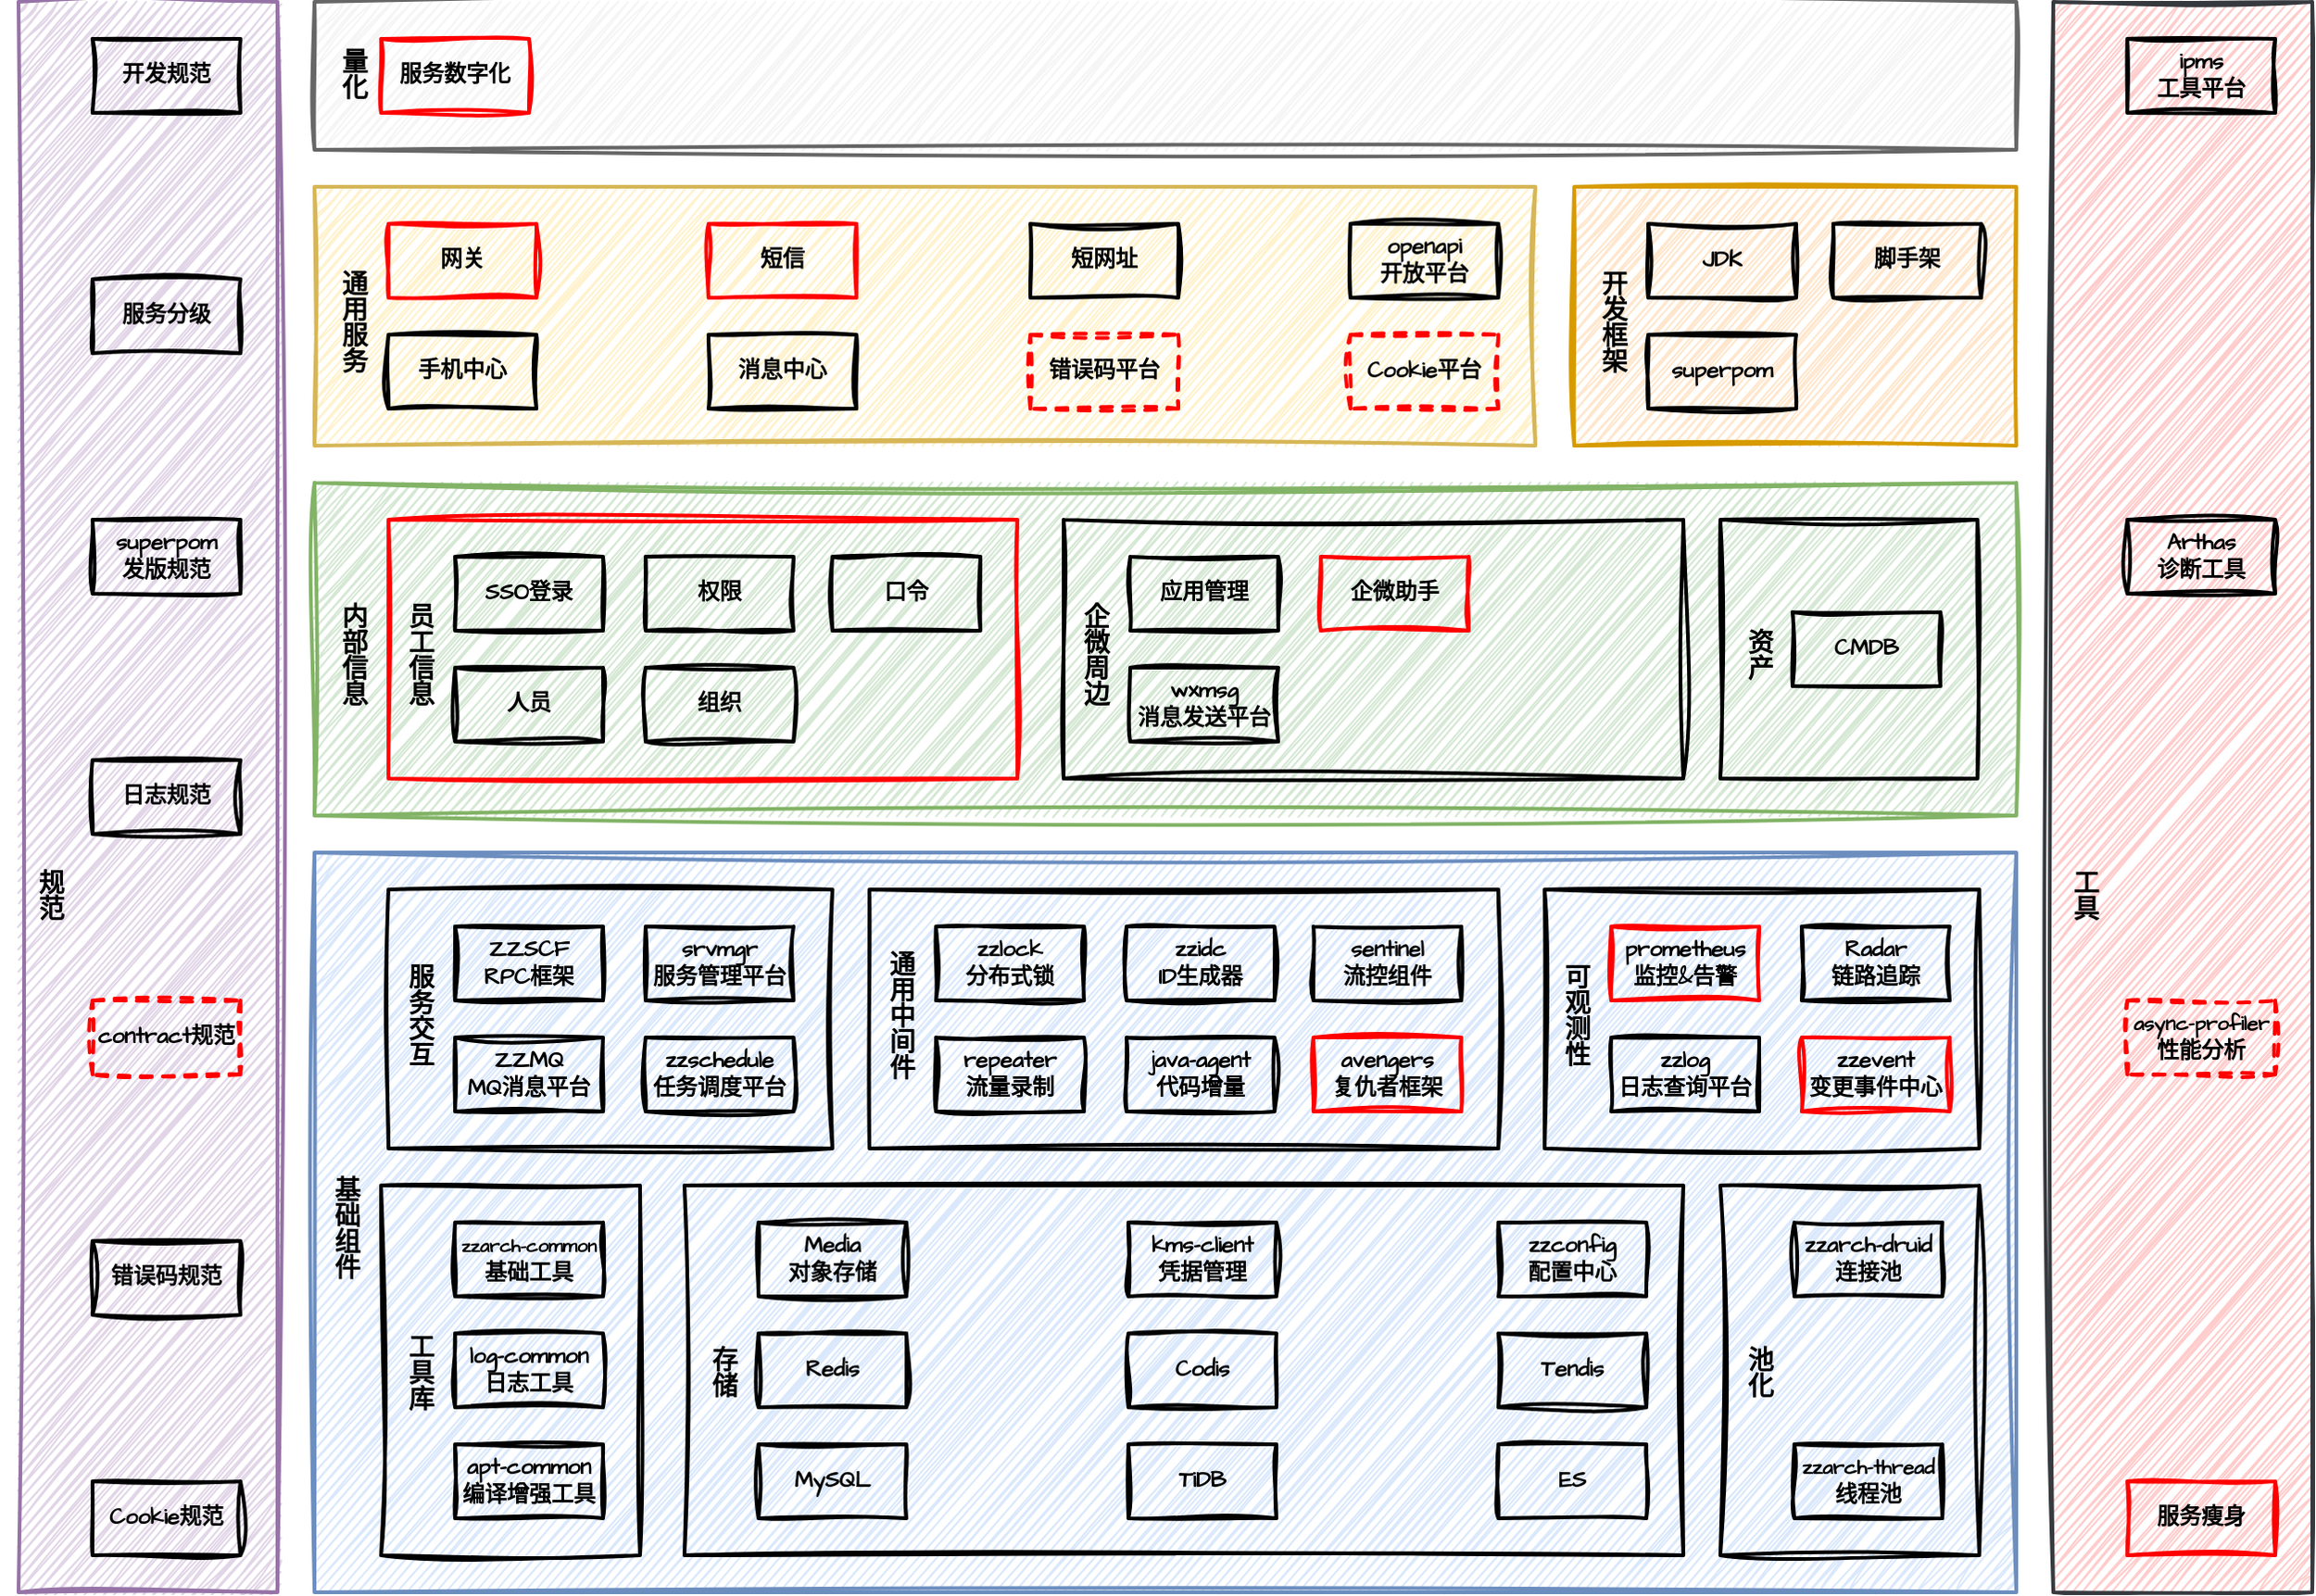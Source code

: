 <mxfile version="26.0.16">
  <diagram name="第 1 页" id="NcE-VmcZ_ux6ExMM2Ug_">
    <mxGraphModel dx="2419" dy="1121" grid="1" gridSize="10" guides="1" tooltips="1" connect="1" arrows="1" fold="1" page="1" pageScale="1" pageWidth="827" pageHeight="1169" math="0" shadow="0">
      <root>
        <mxCell id="0" />
        <mxCell id="1" parent="0" />
        <mxCell id="TAhUer2seDNbvaJBFze2-95" value="" style="rounded=0;whiteSpace=wrap;html=1;sketch=1;hachureGap=4;jiggle=2;curveFitting=1;fontFamily=Architects Daughter;fontSource=https%3A%2F%2Ffonts.googleapis.com%2Fcss%3Ffamily%3DArchitects%2BDaughter;fillColor=#d5e8d4;fontStyle=0;strokeWidth=2;strokeColor=#82b366;" vertex="1" parent="1">
          <mxGeometry x="60" y="300" width="920" height="180" as="geometry" />
        </mxCell>
        <mxCell id="TAhUer2seDNbvaJBFze2-74" value="" style="rounded=0;whiteSpace=wrap;html=1;sketch=1;hachureGap=4;jiggle=2;curveFitting=1;fontFamily=Architects Daughter;fontSource=https%3A%2F%2Ffonts.googleapis.com%2Fcss%3Ffamily%3DArchitects%2BDaughter;fillColor=#dae8fc;fontStyle=0;strokeWidth=2;strokeColor=#6c8ebf;" vertex="1" parent="1">
          <mxGeometry x="60" y="500" width="920" height="400" as="geometry" />
        </mxCell>
        <mxCell id="TAhUer2seDNbvaJBFze2-42" value="" style="rounded=0;whiteSpace=wrap;html=1;sketch=1;hachureGap=4;jiggle=2;curveFitting=1;fontFamily=Architects Daughter;fontSource=https%3A%2F%2Ffonts.googleapis.com%2Fcss%3Ffamily%3DArchitects%2BDaughter;fillColor=none;fontStyle=0;strokeWidth=2;" vertex="1" parent="1">
          <mxGeometry x="820" y="680" width="140" height="200" as="geometry" />
        </mxCell>
        <mxCell id="TAhUer2seDNbvaJBFze2-2" value="" style="rounded=0;whiteSpace=wrap;html=1;sketch=1;hachureGap=4;jiggle=2;curveFitting=1;fontFamily=Architects Daughter;fontSource=https%3A%2F%2Ffonts.googleapis.com%2Fcss%3Ffamily%3DArchitects%2BDaughter;fillColor=none;fontStyle=0;strokeWidth=2;" vertex="1" parent="1">
          <mxGeometry x="96" y="680" width="140" height="200" as="geometry" />
        </mxCell>
        <mxCell id="TAhUer2seDNbvaJBFze2-1" value="&lt;font style=&quot;font-size: 10px;&quot;&gt;&lt;b&gt;zzarch-common&lt;/b&gt;&lt;/font&gt;&lt;div&gt;&lt;font&gt;&lt;b&gt;基础工具&lt;/b&gt;&lt;/font&gt;&lt;/div&gt;" style="rounded=0;whiteSpace=wrap;html=1;sketch=1;hachureGap=4;jiggle=2;curveFitting=1;fontFamily=Architects Daughter;fontSource=https%3A%2F%2Ffonts.googleapis.com%2Fcss%3Ffamily%3DArchitects%2BDaughter;fillColor=none;strokeWidth=2;" vertex="1" parent="1">
          <mxGeometry x="136" y="700" width="80" height="40" as="geometry" />
        </mxCell>
        <mxCell id="TAhUer2seDNbvaJBFze2-4" value="&lt;font&gt;&lt;b&gt;log-common&lt;/b&gt;&lt;/font&gt;&lt;div&gt;&lt;font&gt;&lt;b&gt;日志工具&lt;/b&gt;&lt;/font&gt;&lt;/div&gt;" style="rounded=0;whiteSpace=wrap;html=1;sketch=1;hachureGap=4;jiggle=2;curveFitting=1;fontFamily=Architects Daughter;fontSource=https%3A%2F%2Ffonts.googleapis.com%2Fcss%3Ffamily%3DArchitects%2BDaughter;fillColor=none;strokeWidth=2;" vertex="1" parent="1">
          <mxGeometry x="136" y="760" width="80" height="40" as="geometry" />
        </mxCell>
        <mxCell id="TAhUer2seDNbvaJBFze2-5" value="&lt;font&gt;&lt;b&gt;apt-common&lt;/b&gt;&lt;/font&gt;&lt;div&gt;&lt;font&gt;&lt;b&gt;编译增强工具&lt;/b&gt;&lt;/font&gt;&lt;/div&gt;" style="rounded=0;whiteSpace=wrap;html=1;sketch=1;hachureGap=4;jiggle=2;curveFitting=1;fontFamily=Architects Daughter;fontSource=https%3A%2F%2Ffonts.googleapis.com%2Fcss%3Ffamily%3DArchitects%2BDaughter;fillColor=none;strokeWidth=2;" vertex="1" parent="1">
          <mxGeometry x="136" y="820" width="80" height="40" as="geometry" />
        </mxCell>
        <mxCell id="TAhUer2seDNbvaJBFze2-6" value="&lt;font style=&quot;font-size: 14px;&quot;&gt;&lt;b&gt;工具库&lt;/b&gt;&lt;/font&gt;" style="text;html=1;align=center;verticalAlign=middle;resizable=0;points=[];autosize=1;strokeColor=none;fillColor=none;fontFamily=Architects Daughter;fontSource=https%3A%2F%2Ffonts.googleapis.com%2Fcss%3Ffamily%3DArchitects%2BDaughter;horizontal=1;textDirection=vertical-lr;" vertex="1" parent="1">
          <mxGeometry x="80" y="778" width="70" height="30" as="geometry" />
        </mxCell>
        <mxCell id="TAhUer2seDNbvaJBFze2-7" value="" style="rounded=0;whiteSpace=wrap;html=1;sketch=1;hachureGap=4;jiggle=2;curveFitting=1;fontFamily=Architects Daughter;fontSource=https%3A%2F%2Ffonts.googleapis.com%2Fcss%3Ffamily%3DArchitects%2BDaughter;fillColor=none;fontStyle=0;strokeWidth=2;" vertex="1" parent="1">
          <mxGeometry x="260" y="680" width="540" height="200" as="geometry" />
        </mxCell>
        <mxCell id="TAhUer2seDNbvaJBFze2-8" value="&lt;b&gt;MySQL&lt;/b&gt;" style="rounded=0;whiteSpace=wrap;html=1;sketch=1;hachureGap=4;jiggle=2;curveFitting=1;fontFamily=Architects Daughter;fontSource=https%3A%2F%2Ffonts.googleapis.com%2Fcss%3Ffamily%3DArchitects%2BDaughter;fillColor=none;strokeWidth=2;" vertex="1" parent="1">
          <mxGeometry x="300" y="820" width="80" height="40" as="geometry" />
        </mxCell>
        <mxCell id="TAhUer2seDNbvaJBFze2-11" value="&lt;font style=&quot;font-size: 14px;&quot;&gt;&lt;b&gt;存储&lt;/b&gt;&lt;/font&gt;" style="text;html=1;align=center;verticalAlign=middle;resizable=0;points=[];autosize=1;strokeColor=none;fillColor=none;fontFamily=Architects Daughter;fontSource=https%3A%2F%2Ffonts.googleapis.com%2Fcss%3Ffamily%3DArchitects%2BDaughter;horizontal=1;textDirection=vertical-lr;" vertex="1" parent="1">
          <mxGeometry x="254" y="778" width="50" height="30" as="geometry" />
        </mxCell>
        <mxCell id="TAhUer2seDNbvaJBFze2-12" value="&lt;b&gt;TiDB&lt;/b&gt;" style="rounded=0;whiteSpace=wrap;html=1;sketch=1;hachureGap=4;jiggle=2;curveFitting=1;fontFamily=Architects Daughter;fontSource=https%3A%2F%2Ffonts.googleapis.com%2Fcss%3Ffamily%3DArchitects%2BDaughter;fillColor=none;strokeWidth=2;" vertex="1" parent="1">
          <mxGeometry x="500" y="820" width="80" height="40" as="geometry" />
        </mxCell>
        <mxCell id="TAhUer2seDNbvaJBFze2-13" value="&lt;b&gt;Redis&lt;/b&gt;" style="rounded=0;whiteSpace=wrap;html=1;sketch=1;hachureGap=4;jiggle=2;curveFitting=1;fontFamily=Architects Daughter;fontSource=https%3A%2F%2Ffonts.googleapis.com%2Fcss%3Ffamily%3DArchitects%2BDaughter;fillColor=none;strokeWidth=2;" vertex="1" parent="1">
          <mxGeometry x="300" y="760" width="80" height="40" as="geometry" />
        </mxCell>
        <mxCell id="TAhUer2seDNbvaJBFze2-14" value="&lt;b&gt;Codis&lt;/b&gt;" style="rounded=0;whiteSpace=wrap;html=1;sketch=1;hachureGap=4;jiggle=2;curveFitting=1;fontFamily=Architects Daughter;fontSource=https%3A%2F%2Ffonts.googleapis.com%2Fcss%3Ffamily%3DArchitects%2BDaughter;fillColor=none;strokeWidth=2;" vertex="1" parent="1">
          <mxGeometry x="500" y="760" width="80" height="40" as="geometry" />
        </mxCell>
        <mxCell id="TAhUer2seDNbvaJBFze2-15" value="&lt;b&gt;Tendis&lt;/b&gt;" style="rounded=0;whiteSpace=wrap;html=1;sketch=1;hachureGap=4;jiggle=2;curveFitting=1;fontFamily=Architects Daughter;fontSource=https%3A%2F%2Ffonts.googleapis.com%2Fcss%3Ffamily%3DArchitects%2BDaughter;fillColor=none;strokeWidth=2;" vertex="1" parent="1">
          <mxGeometry x="700" y="760" width="80" height="40" as="geometry" />
        </mxCell>
        <mxCell id="TAhUer2seDNbvaJBFze2-16" value="&lt;b&gt;ES&lt;/b&gt;" style="rounded=0;whiteSpace=wrap;html=1;sketch=1;hachureGap=4;jiggle=2;curveFitting=1;fontFamily=Architects Daughter;fontSource=https%3A%2F%2Ffonts.googleapis.com%2Fcss%3Ffamily%3DArchitects%2BDaughter;fillColor=none;strokeWidth=2;" vertex="1" parent="1">
          <mxGeometry x="700" y="820" width="80" height="40" as="geometry" />
        </mxCell>
        <mxCell id="TAhUer2seDNbvaJBFze2-18" value="&lt;b&gt;Media&lt;/b&gt;&lt;div&gt;&lt;b&gt;对象存储&lt;/b&gt;&lt;/div&gt;" style="rounded=0;whiteSpace=wrap;html=1;sketch=1;hachureGap=4;jiggle=2;curveFitting=1;fontFamily=Architects Daughter;fontSource=https%3A%2F%2Ffonts.googleapis.com%2Fcss%3Ffamily%3DArchitects%2BDaughter;fillColor=none;strokeWidth=2;" vertex="1" parent="1">
          <mxGeometry x="300" y="700" width="80" height="40" as="geometry" />
        </mxCell>
        <mxCell id="TAhUer2seDNbvaJBFze2-19" value="&lt;b&gt;kms-client&lt;/b&gt;&lt;div&gt;&lt;b&gt;凭据管理&lt;/b&gt;&lt;/div&gt;" style="rounded=0;whiteSpace=wrap;html=1;sketch=1;hachureGap=4;jiggle=2;curveFitting=1;fontFamily=Architects Daughter;fontSource=https%3A%2F%2Ffonts.googleapis.com%2Fcss%3Ffamily%3DArchitects%2BDaughter;fillColor=none;strokeWidth=2;" vertex="1" parent="1">
          <mxGeometry x="500" y="700" width="80" height="40" as="geometry" />
        </mxCell>
        <mxCell id="TAhUer2seDNbvaJBFze2-20" value="&lt;b&gt;zzconfig&lt;/b&gt;&lt;div&gt;&lt;b&gt;配置中心&lt;/b&gt;&lt;/div&gt;" style="rounded=0;whiteSpace=wrap;html=1;sketch=1;hachureGap=4;jiggle=2;curveFitting=1;fontFamily=Architects Daughter;fontSource=https%3A%2F%2Ffonts.googleapis.com%2Fcss%3Ffamily%3DArchitects%2BDaughter;fillColor=none;strokeWidth=2;" vertex="1" parent="1">
          <mxGeometry x="700" y="700" width="80" height="40" as="geometry" />
        </mxCell>
        <mxCell id="TAhUer2seDNbvaJBFze2-26" value="" style="rounded=0;whiteSpace=wrap;html=1;sketch=1;hachureGap=4;jiggle=2;curveFitting=1;fontFamily=Architects Daughter;fontSource=https%3A%2F%2Ffonts.googleapis.com%2Fcss%3Ffamily%3DArchitects%2BDaughter;fillColor=none;fontStyle=0;strokeWidth=2;" vertex="1" parent="1">
          <mxGeometry x="100" y="520" width="240" height="140" as="geometry" />
        </mxCell>
        <mxCell id="TAhUer2seDNbvaJBFze2-27" value="&lt;font&gt;&lt;b style=&quot;&quot;&gt;zzarch-druid&lt;/b&gt;&lt;/font&gt;&lt;div&gt;&lt;b&gt;&lt;font&gt;连接池&lt;/font&gt;&lt;/b&gt;&lt;/div&gt;" style="rounded=0;whiteSpace=wrap;html=1;sketch=1;hachureGap=4;jiggle=2;curveFitting=1;fontFamily=Architects Daughter;fontSource=https%3A%2F%2Ffonts.googleapis.com%2Fcss%3Ffamily%3DArchitects%2BDaughter;fillColor=none;strokeWidth=2;" vertex="1" parent="1">
          <mxGeometry x="860" y="700" width="80" height="40" as="geometry" />
        </mxCell>
        <mxCell id="TAhUer2seDNbvaJBFze2-28" value="&lt;font style=&quot;font-size: 11px;&quot;&gt;&lt;b&gt;zzarch-thread&lt;/b&gt;&lt;/font&gt;&lt;div&gt;&lt;b style=&quot;background-color: transparent; color: light-dark(rgb(0, 0, 0), rgb(255, 255, 255));&quot;&gt;线程池&lt;/b&gt;&lt;/div&gt;" style="rounded=0;whiteSpace=wrap;html=1;sketch=1;hachureGap=4;jiggle=2;curveFitting=1;fontFamily=Architects Daughter;fontSource=https%3A%2F%2Ffonts.googleapis.com%2Fcss%3Ffamily%3DArchitects%2BDaughter;fillColor=none;strokeWidth=2;" vertex="1" parent="1">
          <mxGeometry x="860" y="820" width="80" height="40" as="geometry" />
        </mxCell>
        <mxCell id="TAhUer2seDNbvaJBFze2-30" value="&lt;span style=&quot;font-size: 14px;&quot;&gt;&lt;b&gt;服务交互&lt;/b&gt;&lt;/span&gt;" style="text;html=1;align=center;verticalAlign=middle;resizable=0;points=[];autosize=1;strokeColor=none;fillColor=none;fontFamily=Architects Daughter;fontSource=https%3A%2F%2Ffonts.googleapis.com%2Fcss%3Ffamily%3DArchitects%2BDaughter;horizontal=1;textDirection=vertical-lr;" vertex="1" parent="1">
          <mxGeometry x="75" y="585" width="80" height="30" as="geometry" />
        </mxCell>
        <mxCell id="TAhUer2seDNbvaJBFze2-46" value="&lt;font style=&quot;font-size: 14px;&quot;&gt;&lt;b&gt;池化&lt;/b&gt;&lt;/font&gt;" style="text;html=1;align=center;verticalAlign=middle;resizable=0;points=[];autosize=1;strokeColor=none;fillColor=none;fontFamily=Architects Daughter;fontSource=https%3A%2F%2Ffonts.googleapis.com%2Fcss%3Ffamily%3DArchitects%2BDaughter;horizontal=1;textDirection=vertical-lr;" vertex="1" parent="1">
          <mxGeometry x="814" y="778" width="50" height="30" as="geometry" />
        </mxCell>
        <mxCell id="TAhUer2seDNbvaJBFze2-47" value="&lt;b&gt;ZZMQ&lt;/b&gt;&lt;div&gt;&lt;b&gt;MQ消息平台&lt;/b&gt;&lt;/div&gt;" style="rounded=0;whiteSpace=wrap;html=1;sketch=1;hachureGap=4;jiggle=2;curveFitting=1;fontFamily=Architects Daughter;fontSource=https%3A%2F%2Ffonts.googleapis.com%2Fcss%3Ffamily%3DArchitects%2BDaughter;fillColor=none;strokeWidth=2;" vertex="1" parent="1">
          <mxGeometry x="136" y="600" width="80" height="40" as="geometry" />
        </mxCell>
        <mxCell id="TAhUer2seDNbvaJBFze2-48" value="&lt;b&gt;zzschedule&lt;/b&gt;&lt;div&gt;&lt;b&gt;任务调度平台&lt;/b&gt;&lt;/div&gt;" style="rounded=0;whiteSpace=wrap;html=1;sketch=1;hachureGap=4;jiggle=2;curveFitting=1;fontFamily=Architects Daughter;fontSource=https%3A%2F%2Ffonts.googleapis.com%2Fcss%3Ffamily%3DArchitects%2BDaughter;fillColor=none;strokeWidth=2;" vertex="1" parent="1">
          <mxGeometry x="239" y="600" width="80" height="40" as="geometry" />
        </mxCell>
        <mxCell id="TAhUer2seDNbvaJBFze2-49" value="&lt;b&gt;ZZSCF&lt;/b&gt;&lt;div&gt;&lt;b&gt;RPC框架&lt;/b&gt;&lt;/div&gt;" style="rounded=0;whiteSpace=wrap;html=1;sketch=1;hachureGap=4;jiggle=2;curveFitting=1;fontFamily=Architects Daughter;fontSource=https%3A%2F%2Ffonts.googleapis.com%2Fcss%3Ffamily%3DArchitects%2BDaughter;fillColor=none;strokeWidth=2;" vertex="1" parent="1">
          <mxGeometry x="136" y="540" width="80" height="40" as="geometry" />
        </mxCell>
        <mxCell id="TAhUer2seDNbvaJBFze2-50" value="&lt;b&gt;srvmgr&lt;/b&gt;&lt;div&gt;&lt;b&gt;服务管理平台&lt;/b&gt;&lt;/div&gt;" style="rounded=0;whiteSpace=wrap;html=1;sketch=1;hachureGap=4;jiggle=2;curveFitting=1;fontFamily=Architects Daughter;fontSource=https%3A%2F%2Ffonts.googleapis.com%2Fcss%3Ffamily%3DArchitects%2BDaughter;fillColor=none;strokeWidth=2;" vertex="1" parent="1">
          <mxGeometry x="239" y="540" width="80" height="40" as="geometry" />
        </mxCell>
        <mxCell id="TAhUer2seDNbvaJBFze2-51" value="" style="rounded=0;whiteSpace=wrap;html=1;sketch=1;hachureGap=4;jiggle=2;curveFitting=1;fontFamily=Architects Daughter;fontSource=https%3A%2F%2Ffonts.googleapis.com%2Fcss%3Ffamily%3DArchitects%2BDaughter;fillColor=none;fontStyle=0;strokeWidth=2;" vertex="1" parent="1">
          <mxGeometry x="360" y="520" width="340" height="140" as="geometry" />
        </mxCell>
        <mxCell id="TAhUer2seDNbvaJBFze2-52" value="&lt;span style=&quot;font-size: 14px;&quot;&gt;&lt;b&gt;通用中间件&lt;/b&gt;&lt;/span&gt;" style="text;html=1;align=center;verticalAlign=middle;resizable=0;points=[];autosize=1;strokeColor=none;fillColor=none;fontFamily=Architects Daughter;fontSource=https%3A%2F%2Ffonts.googleapis.com%2Fcss%3Ffamily%3DArchitects%2BDaughter;horizontal=1;textDirection=vertical-lr;" vertex="1" parent="1">
          <mxGeometry x="330" y="585" width="90" height="30" as="geometry" />
        </mxCell>
        <mxCell id="TAhUer2seDNbvaJBFze2-53" value="&lt;b&gt;repeater&lt;/b&gt;&lt;div&gt;&lt;b&gt;流量录制&lt;/b&gt;&lt;/div&gt;" style="rounded=0;whiteSpace=wrap;html=1;sketch=1;hachureGap=4;jiggle=2;curveFitting=1;fontFamily=Architects Daughter;fontSource=https%3A%2F%2Ffonts.googleapis.com%2Fcss%3Ffamily%3DArchitects%2BDaughter;fillColor=none;strokeWidth=2;" vertex="1" parent="1">
          <mxGeometry x="396" y="600" width="80" height="40" as="geometry" />
        </mxCell>
        <mxCell id="TAhUer2seDNbvaJBFze2-54" value="&lt;b&gt;java-agent&lt;/b&gt;&lt;div&gt;&lt;b style=&quot;background-color: transparent; color: light-dark(rgb(0, 0, 0), rgb(255, 255, 255));&quot;&gt;代码增量&lt;/b&gt;&lt;/div&gt;" style="rounded=0;whiteSpace=wrap;html=1;sketch=1;hachureGap=4;jiggle=2;curveFitting=1;fontFamily=Architects Daughter;fontSource=https%3A%2F%2Ffonts.googleapis.com%2Fcss%3Ffamily%3DArchitects%2BDaughter;fillColor=none;strokeWidth=2;" vertex="1" parent="1">
          <mxGeometry x="499" y="600" width="80" height="40" as="geometry" />
        </mxCell>
        <mxCell id="TAhUer2seDNbvaJBFze2-55" value="&lt;b&gt;zzlock&lt;/b&gt;&lt;div&gt;&lt;b&gt;分布式锁&lt;/b&gt;&lt;/div&gt;" style="rounded=0;whiteSpace=wrap;html=1;sketch=1;hachureGap=4;jiggle=2;curveFitting=1;fontFamily=Architects Daughter;fontSource=https%3A%2F%2Ffonts.googleapis.com%2Fcss%3Ffamily%3DArchitects%2BDaughter;fillColor=none;strokeWidth=2;" vertex="1" parent="1">
          <mxGeometry x="396" y="540" width="80" height="40" as="geometry" />
        </mxCell>
        <mxCell id="TAhUer2seDNbvaJBFze2-56" value="&lt;b&gt;zzidc&lt;/b&gt;&lt;div&gt;&lt;b&gt;ID生成器&lt;/b&gt;&lt;/div&gt;" style="rounded=0;whiteSpace=wrap;html=1;sketch=1;hachureGap=4;jiggle=2;curveFitting=1;fontFamily=Architects Daughter;fontSource=https%3A%2F%2Ffonts.googleapis.com%2Fcss%3Ffamily%3DArchitects%2BDaughter;fillColor=none;strokeWidth=2;" vertex="1" parent="1">
          <mxGeometry x="499" y="540" width="80" height="40" as="geometry" />
        </mxCell>
        <mxCell id="TAhUer2seDNbvaJBFze2-67" value="" style="rounded=0;whiteSpace=wrap;html=1;sketch=1;hachureGap=4;jiggle=2;curveFitting=1;fontFamily=Architects Daughter;fontSource=https%3A%2F%2Ffonts.googleapis.com%2Fcss%3Ffamily%3DArchitects%2BDaughter;fillColor=none;fontStyle=0;strokeWidth=2;" vertex="1" parent="1">
          <mxGeometry x="725" y="520" width="235" height="140" as="geometry" />
        </mxCell>
        <mxCell id="TAhUer2seDNbvaJBFze2-68" value="&lt;span style=&quot;font-size: 14px;&quot;&gt;&lt;b&gt;可观测性&lt;/b&gt;&lt;/span&gt;" style="text;html=1;align=center;verticalAlign=middle;resizable=0;points=[];autosize=1;strokeColor=none;fillColor=none;fontFamily=Architects Daughter;fontSource=https%3A%2F%2Ffonts.googleapis.com%2Fcss%3Ffamily%3DArchitects%2BDaughter;horizontal=1;textDirection=vertical-lr;" vertex="1" parent="1">
          <mxGeometry x="700" y="585" width="80" height="30" as="geometry" />
        </mxCell>
        <mxCell id="TAhUer2seDNbvaJBFze2-69" value="&lt;b&gt;zzlog&lt;/b&gt;&lt;div&gt;&lt;b style=&quot;background-color: transparent; color: light-dark(rgb(0, 0, 0), rgb(255, 255, 255));&quot;&gt;日志查询平台&lt;/b&gt;&lt;/div&gt;" style="rounded=0;whiteSpace=wrap;html=1;sketch=1;hachureGap=4;jiggle=2;curveFitting=1;fontFamily=Architects Daughter;fontSource=https%3A%2F%2Ffonts.googleapis.com%2Fcss%3Ffamily%3DArchitects%2BDaughter;fillColor=none;strokeWidth=2;" vertex="1" parent="1">
          <mxGeometry x="761" y="600" width="80" height="40" as="geometry" />
        </mxCell>
        <mxCell id="TAhUer2seDNbvaJBFze2-70" value="&lt;b&gt;zzevent&lt;/b&gt;&lt;div&gt;&lt;b style=&quot;background-color: transparent; color: light-dark(rgb(0, 0, 0), rgb(255, 255, 255));&quot;&gt;变更事件中心&lt;/b&gt;&lt;/div&gt;" style="rounded=0;whiteSpace=wrap;html=1;sketch=1;hachureGap=4;jiggle=2;curveFitting=1;fontFamily=Architects Daughter;fontSource=https%3A%2F%2Ffonts.googleapis.com%2Fcss%3Ffamily%3DArchitects%2BDaughter;fillColor=none;strokeWidth=2;strokeColor=#FF0000;" vertex="1" parent="1">
          <mxGeometry x="864" y="600" width="80" height="40" as="geometry" />
        </mxCell>
        <mxCell id="TAhUer2seDNbvaJBFze2-71" value="&lt;b&gt;prometheus&lt;/b&gt;&lt;div&gt;&lt;b&gt;监控&amp;amp;告警&lt;/b&gt;&lt;/div&gt;" style="rounded=0;whiteSpace=wrap;html=1;sketch=1;hachureGap=4;jiggle=2;curveFitting=1;fontFamily=Architects Daughter;fontSource=https%3A%2F%2Ffonts.googleapis.com%2Fcss%3Ffamily%3DArchitects%2BDaughter;fillColor=none;strokeWidth=2;strokeColor=#FF0000;" vertex="1" parent="1">
          <mxGeometry x="761" y="540" width="80" height="40" as="geometry" />
        </mxCell>
        <mxCell id="TAhUer2seDNbvaJBFze2-72" value="&lt;b&gt;Radar&lt;/b&gt;&lt;div&gt;&lt;b&gt;链路追踪&lt;/b&gt;&lt;/div&gt;" style="rounded=0;whiteSpace=wrap;html=1;sketch=1;hachureGap=4;jiggle=2;curveFitting=1;fontFamily=Architects Daughter;fontSource=https%3A%2F%2Ffonts.googleapis.com%2Fcss%3Ffamily%3DArchitects%2BDaughter;fillColor=none;strokeWidth=2;" vertex="1" parent="1">
          <mxGeometry x="864" y="540" width="80" height="40" as="geometry" />
        </mxCell>
        <mxCell id="TAhUer2seDNbvaJBFze2-73" value="&lt;font style=&quot;font-size: 14px;&quot;&gt;&lt;b&gt;基础组件&lt;/b&gt;&lt;/font&gt;" style="text;html=1;align=center;verticalAlign=middle;resizable=0;points=[];autosize=1;strokeColor=none;fillColor=none;fontFamily=Architects Daughter;fontSource=https%3A%2F%2Ffonts.googleapis.com%2Fcss%3Ffamily%3DArchitects%2BDaughter;horizontal=1;textDirection=vertical-lr;" vertex="1" parent="1">
          <mxGeometry x="35" y="700" width="80" height="30" as="geometry" />
        </mxCell>
        <mxCell id="TAhUer2seDNbvaJBFze2-75" value="" style="rounded=0;whiteSpace=wrap;html=1;sketch=1;hachureGap=4;jiggle=2;curveFitting=1;fontFamily=Architects Daughter;fontSource=https%3A%2F%2Ffonts.googleapis.com%2Fcss%3Ffamily%3DArchitects%2BDaughter;fillColor=none;fontStyle=0;strokeWidth=2;strokeColor=#FF0000;" vertex="1" parent="1">
          <mxGeometry x="100" y="320" width="340" height="140" as="geometry" />
        </mxCell>
        <mxCell id="TAhUer2seDNbvaJBFze2-76" value="&lt;span style=&quot;font-size: 14px;&quot;&gt;&lt;b&gt;员工信息&lt;/b&gt;&lt;/span&gt;" style="text;html=1;align=center;verticalAlign=middle;resizable=0;points=[];autosize=1;strokeColor=none;fillColor=none;fontFamily=Architects Daughter;fontSource=https%3A%2F%2Ffonts.googleapis.com%2Fcss%3Ffamily%3DArchitects%2BDaughter;horizontal=1;textDirection=vertical-lr;" vertex="1" parent="1">
          <mxGeometry x="75" y="390" width="80" height="30" as="geometry" />
        </mxCell>
        <mxCell id="TAhUer2seDNbvaJBFze2-77" value="&lt;b&gt;人员&lt;/b&gt;" style="rounded=0;whiteSpace=wrap;html=1;sketch=1;hachureGap=4;jiggle=2;curveFitting=1;fontFamily=Architects Daughter;fontSource=https%3A%2F%2Ffonts.googleapis.com%2Fcss%3Ffamily%3DArchitects%2BDaughter;fillColor=none;strokeWidth=2;" vertex="1" parent="1">
          <mxGeometry x="136" y="400" width="80" height="40" as="geometry" />
        </mxCell>
        <mxCell id="TAhUer2seDNbvaJBFze2-78" value="&lt;b&gt;组织&lt;/b&gt;" style="rounded=0;whiteSpace=wrap;html=1;sketch=1;hachureGap=4;jiggle=2;curveFitting=1;fontFamily=Architects Daughter;fontSource=https%3A%2F%2Ffonts.googleapis.com%2Fcss%3Ffamily%3DArchitects%2BDaughter;fillColor=none;strokeWidth=2;" vertex="1" parent="1">
          <mxGeometry x="239" y="400" width="80" height="40" as="geometry" />
        </mxCell>
        <mxCell id="TAhUer2seDNbvaJBFze2-79" value="&lt;b&gt;SSO登录&lt;/b&gt;" style="rounded=0;whiteSpace=wrap;html=1;sketch=1;hachureGap=4;jiggle=2;curveFitting=1;fontFamily=Architects Daughter;fontSource=https%3A%2F%2Ffonts.googleapis.com%2Fcss%3Ffamily%3DArchitects%2BDaughter;fillColor=none;strokeWidth=2;" vertex="1" parent="1">
          <mxGeometry x="136" y="340" width="80" height="40" as="geometry" />
        </mxCell>
        <mxCell id="TAhUer2seDNbvaJBFze2-80" value="&lt;b&gt;权限&lt;/b&gt;" style="rounded=0;whiteSpace=wrap;html=1;sketch=1;hachureGap=4;jiggle=2;curveFitting=1;fontFamily=Architects Daughter;fontSource=https%3A%2F%2Ffonts.googleapis.com%2Fcss%3Ffamily%3DArchitects%2BDaughter;fillColor=none;strokeWidth=2;" vertex="1" parent="1">
          <mxGeometry x="239" y="340" width="80" height="40" as="geometry" />
        </mxCell>
        <mxCell id="TAhUer2seDNbvaJBFze2-82" value="&lt;b&gt;口令&lt;/b&gt;" style="rounded=0;whiteSpace=wrap;html=1;sketch=1;hachureGap=4;jiggle=2;curveFitting=1;fontFamily=Architects Daughter;fontSource=https%3A%2F%2Ffonts.googleapis.com%2Fcss%3Ffamily%3DArchitects%2BDaughter;fillColor=none;strokeWidth=2;" vertex="1" parent="1">
          <mxGeometry x="340" y="340" width="80" height="40" as="geometry" />
        </mxCell>
        <mxCell id="TAhUer2seDNbvaJBFze2-83" value="" style="rounded=0;whiteSpace=wrap;html=1;sketch=1;hachureGap=4;jiggle=2;curveFitting=1;fontFamily=Architects Daughter;fontSource=https%3A%2F%2Ffonts.googleapis.com%2Fcss%3Ffamily%3DArchitects%2BDaughter;fillColor=none;fontStyle=0;strokeWidth=2;" vertex="1" parent="1">
          <mxGeometry x="465" y="320" width="335" height="140" as="geometry" />
        </mxCell>
        <mxCell id="TAhUer2seDNbvaJBFze2-84" value="&lt;span style=&quot;font-size: 14px;&quot;&gt;&lt;b&gt;企微周边&lt;/b&gt;&lt;/span&gt;" style="text;html=1;align=center;verticalAlign=middle;resizable=0;points=[];autosize=1;strokeColor=none;fillColor=none;fontFamily=Architects Daughter;fontSource=https%3A%2F%2Ffonts.googleapis.com%2Fcss%3Ffamily%3DArchitects%2BDaughter;horizontal=1;textDirection=vertical-lr;" vertex="1" parent="1">
          <mxGeometry x="440" y="390" width="80" height="30" as="geometry" />
        </mxCell>
        <mxCell id="TAhUer2seDNbvaJBFze2-85" value="&lt;b&gt;wxmsg&lt;/b&gt;&lt;div&gt;&lt;b&gt;消息发送平台&lt;/b&gt;&lt;/div&gt;" style="rounded=0;whiteSpace=wrap;html=1;sketch=1;hachureGap=4;jiggle=2;curveFitting=1;fontFamily=Architects Daughter;fontSource=https%3A%2F%2Ffonts.googleapis.com%2Fcss%3Ffamily%3DArchitects%2BDaughter;fillColor=none;strokeWidth=2;" vertex="1" parent="1">
          <mxGeometry x="501" y="400" width="80" height="40" as="geometry" />
        </mxCell>
        <mxCell id="TAhUer2seDNbvaJBFze2-87" value="&lt;b&gt;应用管理&lt;/b&gt;" style="rounded=0;whiteSpace=wrap;html=1;sketch=1;hachureGap=4;jiggle=2;curveFitting=1;fontFamily=Architects Daughter;fontSource=https%3A%2F%2Ffonts.googleapis.com%2Fcss%3Ffamily%3DArchitects%2BDaughter;fillColor=none;strokeWidth=2;" vertex="1" parent="1">
          <mxGeometry x="501" y="340" width="80" height="40" as="geometry" />
        </mxCell>
        <mxCell id="TAhUer2seDNbvaJBFze2-88" value="&lt;b&gt;企微助手&lt;/b&gt;" style="rounded=0;whiteSpace=wrap;html=1;sketch=1;hachureGap=4;jiggle=2;curveFitting=1;fontFamily=Architects Daughter;fontSource=https%3A%2F%2Ffonts.googleapis.com%2Fcss%3Ffamily%3DArchitects%2BDaughter;fillColor=none;strokeWidth=2;strokeColor=#FF0000;" vertex="1" parent="1">
          <mxGeometry x="604" y="340" width="80" height="40" as="geometry" />
        </mxCell>
        <mxCell id="TAhUer2seDNbvaJBFze2-90" value="" style="rounded=0;whiteSpace=wrap;html=1;sketch=1;hachureGap=4;jiggle=2;curveFitting=1;fontFamily=Architects Daughter;fontSource=https%3A%2F%2Ffonts.googleapis.com%2Fcss%3Ffamily%3DArchitects%2BDaughter;fillColor=none;fontStyle=0;strokeWidth=2;" vertex="1" parent="1">
          <mxGeometry x="820" y="320" width="139" height="140" as="geometry" />
        </mxCell>
        <mxCell id="TAhUer2seDNbvaJBFze2-91" value="&lt;span style=&quot;font-size: 14px;&quot;&gt;&lt;b&gt;资产&lt;/b&gt;&lt;/span&gt;" style="text;html=1;align=center;verticalAlign=middle;resizable=0;points=[];autosize=1;strokeColor=none;fillColor=none;fontFamily=Architects Daughter;fontSource=https%3A%2F%2Ffonts.googleapis.com%2Fcss%3Ffamily%3DArchitects%2BDaughter;horizontal=1;textDirection=vertical-lr;" vertex="1" parent="1">
          <mxGeometry x="814" y="390" width="50" height="30" as="geometry" />
        </mxCell>
        <mxCell id="TAhUer2seDNbvaJBFze2-93" value="&lt;b&gt;CMDB&lt;/b&gt;" style="rounded=0;whiteSpace=wrap;html=1;sketch=1;hachureGap=4;jiggle=2;curveFitting=1;fontFamily=Architects Daughter;fontSource=https%3A%2F%2Ffonts.googleapis.com%2Fcss%3Ffamily%3DArchitects%2BDaughter;fillColor=none;strokeWidth=2;" vertex="1" parent="1">
          <mxGeometry x="859" y="370" width="80" height="40" as="geometry" />
        </mxCell>
        <mxCell id="TAhUer2seDNbvaJBFze2-96" value="&lt;font style=&quot;font-size: 14px;&quot;&gt;&lt;b&gt;内部信息&lt;/b&gt;&lt;/font&gt;" style="text;html=1;align=center;verticalAlign=middle;resizable=0;points=[];autosize=1;strokeColor=none;fillColor=none;fontFamily=Architects Daughter;fontSource=https%3A%2F%2Ffonts.googleapis.com%2Fcss%3Ffamily%3DArchitects%2BDaughter;horizontal=1;textDirection=vertical-lr;" vertex="1" parent="1">
          <mxGeometry x="39" y="390" width="80" height="30" as="geometry" />
        </mxCell>
        <mxCell id="TAhUer2seDNbvaJBFze2-97" value="" style="rounded=0;whiteSpace=wrap;html=1;sketch=1;hachureGap=4;jiggle=2;curveFitting=1;fontFamily=Architects Daughter;fontSource=https%3A%2F%2Ffonts.googleapis.com%2Fcss%3Ffamily%3DArchitects%2BDaughter;fillColor=#fff2cc;fontStyle=0;strokeWidth=2;strokeColor=#d6b656;" vertex="1" parent="1">
          <mxGeometry x="60" y="140" width="660" height="140" as="geometry" />
        </mxCell>
        <mxCell id="TAhUer2seDNbvaJBFze2-100" value="&lt;b&gt;短网址&lt;/b&gt;" style="rounded=0;whiteSpace=wrap;html=1;sketch=1;hachureGap=4;jiggle=2;curveFitting=1;fontFamily=Architects Daughter;fontSource=https%3A%2F%2Ffonts.googleapis.com%2Fcss%3Ffamily%3DArchitects%2BDaughter;fillColor=none;strokeWidth=2;" vertex="1" parent="1">
          <mxGeometry x="447" y="160" width="80" height="40" as="geometry" />
        </mxCell>
        <mxCell id="TAhUer2seDNbvaJBFze2-101" value="&lt;b&gt;手机中心&lt;/b&gt;" style="rounded=0;whiteSpace=wrap;html=1;sketch=1;hachureGap=4;jiggle=2;curveFitting=1;fontFamily=Architects Daughter;fontSource=https%3A%2F%2Ffonts.googleapis.com%2Fcss%3Ffamily%3DArchitects%2BDaughter;fillColor=none;strokeWidth=2;" vertex="1" parent="1">
          <mxGeometry x="100" y="220" width="80" height="40" as="geometry" />
        </mxCell>
        <mxCell id="TAhUer2seDNbvaJBFze2-102" value="&lt;b&gt;网关&lt;/b&gt;" style="rounded=0;whiteSpace=wrap;html=1;sketch=1;hachureGap=4;jiggle=2;curveFitting=1;fontFamily=Architects Daughter;fontSource=https%3A%2F%2Ffonts.googleapis.com%2Fcss%3Ffamily%3DArchitects%2BDaughter;fillColor=none;strokeWidth=2;strokeColor=#FF0000;" vertex="1" parent="1">
          <mxGeometry x="100" y="160" width="80" height="40" as="geometry" />
        </mxCell>
        <mxCell id="TAhUer2seDNbvaJBFze2-103" value="&lt;b&gt;短信&lt;/b&gt;" style="rounded=0;whiteSpace=wrap;html=1;sketch=1;hachureGap=4;jiggle=2;curveFitting=1;fontFamily=Architects Daughter;fontSource=https%3A%2F%2Ffonts.googleapis.com%2Fcss%3Ffamily%3DArchitects%2BDaughter;fillColor=none;strokeWidth=2;strokeColor=#FF0000;" vertex="1" parent="1">
          <mxGeometry x="273" y="160" width="80" height="40" as="geometry" />
        </mxCell>
        <mxCell id="TAhUer2seDNbvaJBFze2-104" value="&lt;b&gt;消息中心&lt;/b&gt;" style="rounded=0;whiteSpace=wrap;html=1;sketch=1;hachureGap=4;jiggle=2;curveFitting=1;fontFamily=Architects Daughter;fontSource=https%3A%2F%2Ffonts.googleapis.com%2Fcss%3Ffamily%3DArchitects%2BDaughter;fillColor=none;strokeWidth=2;" vertex="1" parent="1">
          <mxGeometry x="273" y="220" width="80" height="40" as="geometry" />
        </mxCell>
        <mxCell id="TAhUer2seDNbvaJBFze2-113" value="&lt;font style=&quot;font-size: 14px;&quot;&gt;&lt;b&gt;通用服务&lt;/b&gt;&lt;/font&gt;" style="text;html=1;align=center;verticalAlign=middle;resizable=0;points=[];autosize=1;strokeColor=none;fillColor=none;fontFamily=Architects Daughter;fontSource=https%3A%2F%2Ffonts.googleapis.com%2Fcss%3Ffamily%3DArchitects%2BDaughter;horizontal=1;textDirection=vertical-lr;" vertex="1" parent="1">
          <mxGeometry x="39" y="210" width="80" height="30" as="geometry" />
        </mxCell>
        <mxCell id="TAhUer2seDNbvaJBFze2-114" value="&lt;b&gt;错误码平台&lt;/b&gt;" style="rounded=0;whiteSpace=wrap;html=1;sketch=1;hachureGap=4;jiggle=2;curveFitting=1;fontFamily=Architects Daughter;fontSource=https%3A%2F%2Ffonts.googleapis.com%2Fcss%3Ffamily%3DArchitects%2BDaughter;fillColor=none;strokeWidth=2;dashed=1;strokeColor=#FF0000;" vertex="1" parent="1">
          <mxGeometry x="447" y="220" width="80" height="40" as="geometry" />
        </mxCell>
        <mxCell id="TAhUer2seDNbvaJBFze2-115" value="&lt;b&gt;Cookie平台&lt;/b&gt;" style="rounded=0;whiteSpace=wrap;html=1;sketch=1;hachureGap=4;jiggle=2;curveFitting=1;fontFamily=Architects Daughter;fontSource=https%3A%2F%2Ffonts.googleapis.com%2Fcss%3Ffamily%3DArchitects%2BDaughter;fillColor=none;strokeWidth=2;dashed=1;strokeColor=#FF0000;" vertex="1" parent="1">
          <mxGeometry x="620" y="220" width="80" height="40" as="geometry" />
        </mxCell>
        <mxCell id="TAhUer2seDNbvaJBFze2-117" value="" style="rounded=0;whiteSpace=wrap;html=1;sketch=1;hachureGap=4;jiggle=2;curveFitting=1;fontFamily=Architects Daughter;fontSource=https%3A%2F%2Ffonts.googleapis.com%2Fcss%3Ffamily%3DArchitects%2BDaughter;fillColor=#ffe6cc;fontStyle=0;strokeWidth=2;strokeColor=#d79b00;" vertex="1" parent="1">
          <mxGeometry x="741" y="140" width="239" height="140" as="geometry" />
        </mxCell>
        <mxCell id="TAhUer2seDNbvaJBFze2-119" value="&lt;b&gt;superpom&lt;/b&gt;" style="rounded=0;whiteSpace=wrap;html=1;sketch=1;hachureGap=4;jiggle=2;curveFitting=1;fontFamily=Architects Daughter;fontSource=https%3A%2F%2Ffonts.googleapis.com%2Fcss%3Ffamily%3DArchitects%2BDaughter;fillColor=none;strokeWidth=2;" vertex="1" parent="1">
          <mxGeometry x="781" y="220" width="80" height="40" as="geometry" />
        </mxCell>
        <mxCell id="TAhUer2seDNbvaJBFze2-120" value="&lt;b&gt;JDK&lt;/b&gt;" style="rounded=0;whiteSpace=wrap;html=1;sketch=1;hachureGap=4;jiggle=2;curveFitting=1;fontFamily=Architects Daughter;fontSource=https%3A%2F%2Ffonts.googleapis.com%2Fcss%3Ffamily%3DArchitects%2BDaughter;fillColor=none;strokeWidth=2;" vertex="1" parent="1">
          <mxGeometry x="781" y="160" width="80" height="40" as="geometry" />
        </mxCell>
        <mxCell id="TAhUer2seDNbvaJBFze2-121" value="&lt;b&gt;脚手架&lt;/b&gt;" style="rounded=0;whiteSpace=wrap;html=1;sketch=1;hachureGap=4;jiggle=2;curveFitting=1;fontFamily=Architects Daughter;fontSource=https%3A%2F%2Ffonts.googleapis.com%2Fcss%3Ffamily%3DArchitects%2BDaughter;fillColor=none;strokeWidth=2;" vertex="1" parent="1">
          <mxGeometry x="881" y="160" width="80" height="40" as="geometry" />
        </mxCell>
        <mxCell id="TAhUer2seDNbvaJBFze2-123" value="&lt;font style=&quot;font-size: 14px;&quot;&gt;&lt;b&gt;开发框架&lt;/b&gt;&lt;/font&gt;" style="text;html=1;align=center;verticalAlign=middle;resizable=0;points=[];autosize=1;strokeColor=none;fillColor=none;fontFamily=Architects Daughter;fontSource=https%3A%2F%2Ffonts.googleapis.com%2Fcss%3Ffamily%3DArchitects%2BDaughter;horizontal=1;textDirection=vertical-lr;" vertex="1" parent="1">
          <mxGeometry x="720" y="210" width="80" height="30" as="geometry" />
        </mxCell>
        <mxCell id="TAhUer2seDNbvaJBFze2-126" value="" style="rounded=0;whiteSpace=wrap;html=1;sketch=1;hachureGap=4;jiggle=2;curveFitting=1;fontFamily=Architects Daughter;fontSource=https%3A%2F%2Ffonts.googleapis.com%2Fcss%3Ffamily%3DArchitects%2BDaughter;fillColor=#e1d5e7;fontStyle=0;strokeWidth=2;strokeColor=#9673a6;" vertex="1" parent="1">
          <mxGeometry x="-100" y="40" width="140" height="860" as="geometry" />
        </mxCell>
        <mxCell id="TAhUer2seDNbvaJBFze2-127" value="&lt;span style=&quot;font-size: 14px;&quot;&gt;&lt;b&gt;规范&lt;/b&gt;&lt;/span&gt;" style="text;html=1;align=center;verticalAlign=middle;resizable=0;points=[];autosize=1;strokeColor=none;fillColor=none;fontFamily=Architects Daughter;fontSource=https%3A%2F%2Ffonts.googleapis.com%2Fcss%3Ffamily%3DArchitects%2BDaughter;horizontal=1;textDirection=vertical-lr;" vertex="1" parent="1">
          <mxGeometry x="-110" y="520" width="50" height="30" as="geometry" />
        </mxCell>
        <mxCell id="TAhUer2seDNbvaJBFze2-128" value="&lt;b&gt;开发规范&lt;/b&gt;" style="rounded=0;whiteSpace=wrap;html=1;sketch=1;hachureGap=4;jiggle=2;curveFitting=1;fontFamily=Architects Daughter;fontSource=https%3A%2F%2Ffonts.googleapis.com%2Fcss%3Ffamily%3DArchitects%2BDaughter;fillColor=none;strokeWidth=2;" vertex="1" parent="1">
          <mxGeometry x="-60" y="60" width="80" height="40" as="geometry" />
        </mxCell>
        <mxCell id="TAhUer2seDNbvaJBFze2-129" value="&lt;b&gt;服务分级&lt;/b&gt;" style="rounded=0;whiteSpace=wrap;html=1;sketch=1;hachureGap=4;jiggle=2;curveFitting=1;fontFamily=Architects Daughter;fontSource=https%3A%2F%2Ffonts.googleapis.com%2Fcss%3Ffamily%3DArchitects%2BDaughter;fillColor=none;strokeWidth=2;" vertex="1" parent="1">
          <mxGeometry x="-60" y="190" width="80" height="40" as="geometry" />
        </mxCell>
        <mxCell id="TAhUer2seDNbvaJBFze2-130" value="&lt;b&gt;superpom&lt;/b&gt;&lt;div&gt;&lt;b&gt;发版规范&lt;/b&gt;&lt;/div&gt;" style="rounded=0;whiteSpace=wrap;html=1;sketch=1;hachureGap=4;jiggle=2;curveFitting=1;fontFamily=Architects Daughter;fontSource=https%3A%2F%2Ffonts.googleapis.com%2Fcss%3Ffamily%3DArchitects%2BDaughter;fillColor=none;strokeWidth=2;" vertex="1" parent="1">
          <mxGeometry x="-60" y="320" width="80" height="40" as="geometry" />
        </mxCell>
        <mxCell id="TAhUer2seDNbvaJBFze2-131" value="&lt;b&gt;日志规范&lt;/b&gt;" style="rounded=0;whiteSpace=wrap;html=1;sketch=1;hachureGap=4;jiggle=2;curveFitting=1;fontFamily=Architects Daughter;fontSource=https%3A%2F%2Ffonts.googleapis.com%2Fcss%3Ffamily%3DArchitects%2BDaughter;fillColor=none;strokeWidth=2;" vertex="1" parent="1">
          <mxGeometry x="-60" y="450" width="80" height="40" as="geometry" />
        </mxCell>
        <mxCell id="TAhUer2seDNbvaJBFze2-132" value="&lt;b&gt;contract规范&lt;/b&gt;" style="rounded=0;whiteSpace=wrap;html=1;sketch=1;hachureGap=4;jiggle=2;curveFitting=1;fontFamily=Architects Daughter;fontSource=https%3A%2F%2Ffonts.googleapis.com%2Fcss%3Ffamily%3DArchitects%2BDaughter;fillColor=none;strokeWidth=2;dashed=1;strokeColor=#FF0000;" vertex="1" parent="1">
          <mxGeometry x="-60" y="580" width="80" height="40" as="geometry" />
        </mxCell>
        <mxCell id="TAhUer2seDNbvaJBFze2-133" value="&lt;b&gt;错误码规范&lt;/b&gt;" style="rounded=0;whiteSpace=wrap;html=1;sketch=1;hachureGap=4;jiggle=2;curveFitting=1;fontFamily=Architects Daughter;fontSource=https%3A%2F%2Ffonts.googleapis.com%2Fcss%3Ffamily%3DArchitects%2BDaughter;fillColor=none;strokeWidth=2;" vertex="1" parent="1">
          <mxGeometry x="-60" y="710" width="80" height="40" as="geometry" />
        </mxCell>
        <mxCell id="TAhUer2seDNbvaJBFze2-134" value="&lt;b&gt;Cookie规范&lt;/b&gt;" style="rounded=0;whiteSpace=wrap;html=1;sketch=1;hachureGap=4;jiggle=2;curveFitting=1;fontFamily=Architects Daughter;fontSource=https%3A%2F%2Ffonts.googleapis.com%2Fcss%3Ffamily%3DArchitects%2BDaughter;fillColor=none;strokeWidth=2;" vertex="1" parent="1">
          <mxGeometry x="-60" y="840" width="80" height="40" as="geometry" />
        </mxCell>
        <mxCell id="TAhUer2seDNbvaJBFze2-135" value="" style="rounded=0;whiteSpace=wrap;html=1;sketch=1;hachureGap=4;jiggle=2;curveFitting=1;fontFamily=Architects Daughter;fontSource=https%3A%2F%2Ffonts.googleapis.com%2Fcss%3Ffamily%3DArchitects%2BDaughter;fillColor=#f5f5f5;fontStyle=0;strokeWidth=2;strokeColor=#666666;fontColor=#333333;" vertex="1" parent="1">
          <mxGeometry x="60" y="40" width="920" height="80" as="geometry" />
        </mxCell>
        <mxCell id="TAhUer2seDNbvaJBFze2-137" value="&lt;b&gt;服务数字化&lt;/b&gt;" style="rounded=0;whiteSpace=wrap;html=1;sketch=1;hachureGap=4;jiggle=2;curveFitting=1;fontFamily=Architects Daughter;fontSource=https%3A%2F%2Ffonts.googleapis.com%2Fcss%3Ffamily%3DArchitects%2BDaughter;fillColor=none;strokeWidth=2;strokeColor=#FF0000;" vertex="1" parent="1">
          <mxGeometry x="96" y="60" width="80" height="40" as="geometry" />
        </mxCell>
        <mxCell id="TAhUer2seDNbvaJBFze2-139" value="&lt;font style=&quot;font-size: 14px;&quot;&gt;&lt;b&gt;量化&lt;/b&gt;&lt;/font&gt;" style="text;html=1;align=center;verticalAlign=middle;resizable=0;points=[];autosize=1;strokeColor=none;fillColor=none;fontFamily=Architects Daughter;fontSource=https%3A%2F%2Ffonts.googleapis.com%2Fcss%3Ffamily%3DArchitects%2BDaughter;horizontal=1;textDirection=vertical-lr;" vertex="1" parent="1">
          <mxGeometry x="54" y="76" width="50" height="30" as="geometry" />
        </mxCell>
        <mxCell id="TAhUer2seDNbvaJBFze2-141" value="" style="rounded=0;whiteSpace=wrap;html=1;sketch=1;hachureGap=4;jiggle=2;curveFitting=1;fontFamily=Architects Daughter;fontSource=https%3A%2F%2Ffonts.googleapis.com%2Fcss%3Ffamily%3DArchitects%2BDaughter;fontStyle=0;strokeWidth=2;fillColor=#ffcccc;strokeColor=#36393d;" vertex="1" parent="1">
          <mxGeometry x="1000" y="40" width="140" height="860" as="geometry" />
        </mxCell>
        <mxCell id="TAhUer2seDNbvaJBFze2-142" value="&lt;span style=&quot;font-size: 14px;&quot;&gt;&lt;b&gt;工具&lt;/b&gt;&lt;/span&gt;" style="text;html=1;align=center;verticalAlign=middle;resizable=0;points=[];autosize=1;strokeColor=none;fillColor=none;fontFamily=Architects Daughter;fontSource=https%3A%2F%2Ffonts.googleapis.com%2Fcss%3Ffamily%3DArchitects%2BDaughter;horizontal=1;textDirection=vertical-lr;" vertex="1" parent="1">
          <mxGeometry x="990" y="520" width="50" height="30" as="geometry" />
        </mxCell>
        <mxCell id="TAhUer2seDNbvaJBFze2-143" value="&lt;b&gt;ipms&lt;/b&gt;&lt;div&gt;&lt;b&gt;工具平台&lt;/b&gt;&lt;/div&gt;" style="rounded=0;whiteSpace=wrap;html=1;sketch=1;hachureGap=4;jiggle=2;curveFitting=1;fontFamily=Architects Daughter;fontSource=https%3A%2F%2Ffonts.googleapis.com%2Fcss%3Ffamily%3DArchitects%2BDaughter;fillColor=none;strokeWidth=2;" vertex="1" parent="1">
          <mxGeometry x="1040" y="60" width="80" height="40" as="geometry" />
        </mxCell>
        <mxCell id="TAhUer2seDNbvaJBFze2-144" value="&lt;b&gt;Arthas&lt;/b&gt;&lt;div&gt;&lt;b&gt;诊断工具&lt;/b&gt;&lt;/div&gt;" style="rounded=0;whiteSpace=wrap;html=1;sketch=1;hachureGap=4;jiggle=2;curveFitting=1;fontFamily=Architects Daughter;fontSource=https%3A%2F%2Ffonts.googleapis.com%2Fcss%3Ffamily%3DArchitects%2BDaughter;fillColor=none;strokeWidth=2;" vertex="1" parent="1">
          <mxGeometry x="1040" y="320" width="80" height="40" as="geometry" />
        </mxCell>
        <mxCell id="TAhUer2seDNbvaJBFze2-145" value="&lt;b&gt;&lt;font style=&quot;font-size: 11px;&quot;&gt;async-profiler&lt;/font&gt;&lt;/b&gt;&lt;div&gt;&lt;b&gt;性能分析&lt;/b&gt;&lt;/div&gt;" style="rounded=0;whiteSpace=wrap;html=1;sketch=1;hachureGap=4;jiggle=2;curveFitting=1;fontFamily=Architects Daughter;fontSource=https%3A%2F%2Ffonts.googleapis.com%2Fcss%3Ffamily%3DArchitects%2BDaughter;fillColor=none;strokeWidth=2;dashed=1;strokeColor=#FF0000;" vertex="1" parent="1">
          <mxGeometry x="1040" y="580" width="80" height="40" as="geometry" />
        </mxCell>
        <mxCell id="TAhUer2seDNbvaJBFze2-146" value="&lt;b&gt;服务瘦身&lt;/b&gt;" style="rounded=0;whiteSpace=wrap;html=1;sketch=1;hachureGap=4;jiggle=2;curveFitting=1;fontFamily=Architects Daughter;fontSource=https%3A%2F%2Ffonts.googleapis.com%2Fcss%3Ffamily%3DArchitects%2BDaughter;fillColor=none;strokeWidth=2;strokeColor=#FF0000;" vertex="1" parent="1">
          <mxGeometry x="1040" y="840" width="80" height="40" as="geometry" />
        </mxCell>
        <mxCell id="TAhUer2seDNbvaJBFze2-150" value="&lt;b&gt;sentinel&lt;/b&gt;&lt;div&gt;&lt;b style=&quot;background-color: transparent; color: light-dark(rgb(0, 0, 0), rgb(255, 255, 255));&quot;&gt;流控组件&lt;/b&gt;&lt;/div&gt;" style="rounded=0;whiteSpace=wrap;html=1;sketch=1;hachureGap=4;jiggle=2;curveFitting=1;fontFamily=Architects Daughter;fontSource=https%3A%2F%2Ffonts.googleapis.com%2Fcss%3Ffamily%3DArchitects%2BDaughter;fillColor=none;strokeWidth=2;" vertex="1" parent="1">
          <mxGeometry x="600" y="540" width="80" height="40" as="geometry" />
        </mxCell>
        <mxCell id="TAhUer2seDNbvaJBFze2-151" value="&lt;b&gt;avengers&lt;/b&gt;&lt;div&gt;&lt;b&gt;复仇者框架&lt;/b&gt;&lt;/div&gt;" style="rounded=0;whiteSpace=wrap;html=1;sketch=1;hachureGap=4;jiggle=2;curveFitting=1;fontFamily=Architects Daughter;fontSource=https%3A%2F%2Ffonts.googleapis.com%2Fcss%3Ffamily%3DArchitects%2BDaughter;fillColor=none;strokeWidth=2;strokeColor=#FF0000;" vertex="1" parent="1">
          <mxGeometry x="600" y="600" width="80" height="40" as="geometry" />
        </mxCell>
        <mxCell id="TAhUer2seDNbvaJBFze2-152" value="&lt;b&gt;openapi&lt;/b&gt;&lt;div&gt;&lt;b&gt;开放平台&lt;/b&gt;&lt;/div&gt;" style="rounded=0;whiteSpace=wrap;html=1;sketch=1;hachureGap=4;jiggle=2;curveFitting=1;fontFamily=Architects Daughter;fontSource=https%3A%2F%2Ffonts.googleapis.com%2Fcss%3Ffamily%3DArchitects%2BDaughter;fillColor=none;strokeWidth=2;" vertex="1" parent="1">
          <mxGeometry x="620" y="160" width="80" height="40" as="geometry" />
        </mxCell>
      </root>
    </mxGraphModel>
  </diagram>
</mxfile>
